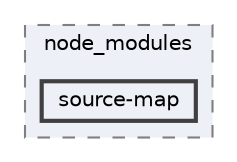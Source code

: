 digraph "pkiclassroomrescheduler/src/main/frontend/node_modules/@pmmmwh/react-refresh-webpack-plugin/node_modules/source-map"
{
 // LATEX_PDF_SIZE
  bgcolor="transparent";
  edge [fontname=Helvetica,fontsize=10,labelfontname=Helvetica,labelfontsize=10];
  node [fontname=Helvetica,fontsize=10,shape=box,height=0.2,width=0.4];
  compound=true
  subgraph clusterdir_990c4d1fe74b0a9cb36f297cafe42cd1 {
    graph [ bgcolor="#edf0f7", pencolor="grey50", label="node_modules", fontname=Helvetica,fontsize=10 style="filled,dashed", URL="dir_990c4d1fe74b0a9cb36f297cafe42cd1.html",tooltip=""]
  dir_32de0931a65695e79c26eb09735d232a [label="source-map", fillcolor="#edf0f7", color="grey25", style="filled,bold", URL="dir_32de0931a65695e79c26eb09735d232a.html",tooltip=""];
  }
}
